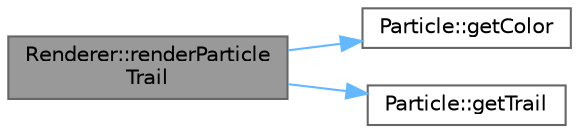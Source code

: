 digraph "Renderer::renderParticleTrail"
{
 // LATEX_PDF_SIZE
  bgcolor="transparent";
  edge [fontname=Helvetica,fontsize=10,labelfontname=Helvetica,labelfontsize=10];
  node [fontname=Helvetica,fontsize=10,shape=box,height=0.2,width=0.4];
  rankdir="LR";
  Node1 [id="Node000001",label="Renderer::renderParticle\lTrail",height=0.2,width=0.4,color="gray40", fillcolor="grey60", style="filled", fontcolor="black",tooltip="Render the trail of the given particle."];
  Node1 -> Node2 [id="edge1_Node000001_Node000002",color="steelblue1",style="solid",tooltip=" "];
  Node2 [id="Node000002",label="Particle::getColor",height=0.2,width=0.4,color="grey40", fillcolor="white", style="filled",URL="$classParticle.html#a98da15b5d82f42f50202eba4fcd984d5",tooltip="Gets the color."];
  Node1 -> Node3 [id="edge2_Node000001_Node000003",color="steelblue1",style="solid",tooltip=" "];
  Node3 [id="Node000003",label="Particle::getTrail",height=0.2,width=0.4,color="grey40", fillcolor="white", style="filled",URL="$classParticle.html#abb55a0382f393fc1b3140cbd21a62f7e",tooltip="Gets the trail."];
}
